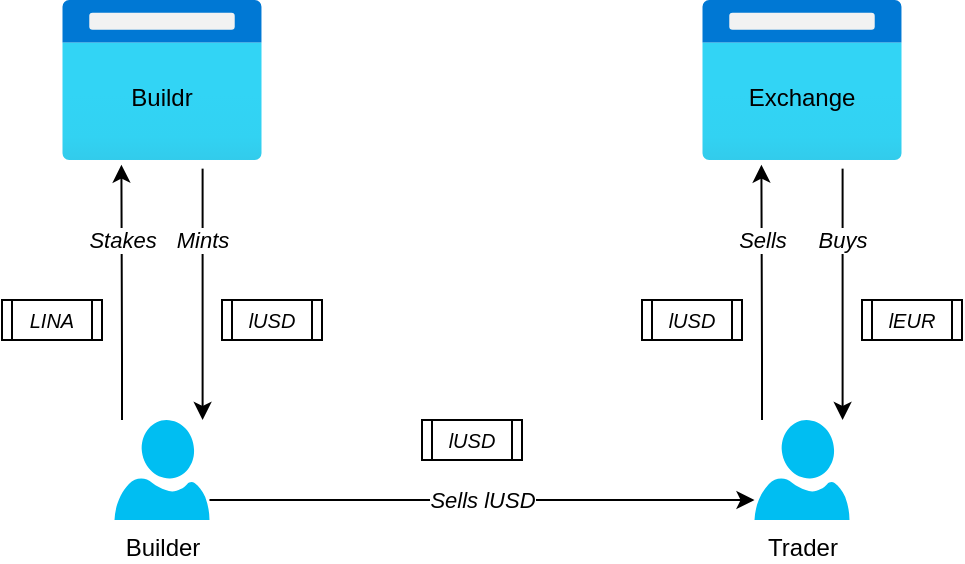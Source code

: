 <mxfile version="21.0.6" type="device"><diagram name="Page-1" id="qqSUvRlL1jouoJkQ_yMf"><mxGraphModel dx="1099" dy="691" grid="1" gridSize="10" guides="1" tooltips="1" connect="1" arrows="1" fold="1" page="1" pageScale="1" pageWidth="850" pageHeight="1100" math="0" shadow="0"><root><mxCell id="0"/><mxCell id="1" parent="0"/><mxCell id="-PqFsse7ZjnduNT8ml-g-17" value="" style="group" parent="1" vertex="1" connectable="0"><mxGeometry x="210" y="90" width="100" height="80" as="geometry"/></mxCell><mxCell id="-PqFsse7ZjnduNT8ml-g-15" value="" style="aspect=fixed;html=1;points=[];align=center;image;fontSize=12;image=img/lib/azure2/general/Browser.svg;" parent="-PqFsse7ZjnduNT8ml-g-17" vertex="1"><mxGeometry width="100" height="80" as="geometry"/></mxCell><mxCell id="-PqFsse7ZjnduNT8ml-g-16" value="Buildr" style="text;html=1;strokeColor=none;fillColor=none;align=center;verticalAlign=middle;whiteSpace=wrap;rounded=0;fontColor=#000000;" parent="-PqFsse7ZjnduNT8ml-g-17" vertex="1"><mxGeometry x="20" y="34" width="60" height="30" as="geometry"/></mxCell><mxCell id="sqlzbz0IshgQpiA3da7p-11" value="&lt;i&gt;Stakes&lt;/i&gt;" style="edgeStyle=orthogonalEdgeStyle;rounded=0;orthogonalLoop=1;jettySize=auto;html=1;entryX=0.297;entryY=1.029;entryDx=0;entryDy=0;entryPerimeter=0;" edge="1" parent="1" source="sqlzbz0IshgQpiA3da7p-5" target="-PqFsse7ZjnduNT8ml-g-15"><mxGeometry x="0.41" relative="1" as="geometry"><mxPoint x="240" y="180" as="targetPoint"/><Array as="points"><mxPoint x="240" y="270"/><mxPoint x="240" y="270"/></Array><mxPoint as="offset"/></mxGeometry></mxCell><mxCell id="sqlzbz0IshgQpiA3da7p-19" value="&lt;i&gt;Sells lUSD&lt;br&gt;&lt;/i&gt;" style="edgeStyle=orthogonalEdgeStyle;rounded=0;orthogonalLoop=1;jettySize=auto;html=1;" edge="1" parent="1" source="sqlzbz0IshgQpiA3da7p-5" target="sqlzbz0IshgQpiA3da7p-25"><mxGeometry relative="1" as="geometry"><mxPoint x="546.25" y="340" as="targetPoint"/><Array as="points"><mxPoint x="350" y="340"/><mxPoint x="350" y="340"/></Array></mxGeometry></mxCell><mxCell id="sqlzbz0IshgQpiA3da7p-5" value="Builder" style="verticalLabelPosition=bottom;html=1;verticalAlign=top;align=center;strokeColor=none;fillColor=#00BEF2;shape=mxgraph.azure.user;" vertex="1" parent="1"><mxGeometry x="236.25" y="300" width="47.5" height="50" as="geometry"/></mxCell><mxCell id="sqlzbz0IshgQpiA3da7p-12" value="&lt;i&gt;Mints&lt;/i&gt;" style="edgeStyle=orthogonalEdgeStyle;rounded=0;orthogonalLoop=1;jettySize=auto;html=1;exitX=0.703;exitY=1.054;exitDx=0;exitDy=0;exitPerimeter=0;" edge="1" parent="1" source="-PqFsse7ZjnduNT8ml-g-15" target="sqlzbz0IshgQpiA3da7p-5"><mxGeometry x="-0.432" relative="1" as="geometry"><mxPoint x="280" y="180" as="sourcePoint"/><Array as="points"><mxPoint x="280" y="270"/><mxPoint x="280" y="270"/></Array><mxPoint as="offset"/></mxGeometry></mxCell><mxCell id="sqlzbz0IshgQpiA3da7p-15" value="&lt;i&gt;&lt;font style=&quot;font-size: 10px;&quot;&gt;&lt;font style=&quot;font-size: 10px;&quot;&gt;LINA&lt;/font&gt;&lt;/font&gt;&lt;/i&gt;" style="shape=process;whiteSpace=wrap;html=1;backgroundOutline=1;" vertex="1" parent="1"><mxGeometry x="180" y="240" width="50" height="20" as="geometry"/></mxCell><mxCell id="sqlzbz0IshgQpiA3da7p-17" value="&lt;i&gt;&lt;font style=&quot;font-size: 10px;&quot;&gt;&lt;font style=&quot;font-size: 10px;&quot;&gt;lUSD&lt;/font&gt;&lt;/font&gt;&lt;/i&gt;" style="shape=process;whiteSpace=wrap;html=1;backgroundOutline=1;" vertex="1" parent="1"><mxGeometry x="290" y="240" width="50" height="20" as="geometry"/></mxCell><mxCell id="sqlzbz0IshgQpiA3da7p-20" value="&lt;i&gt;&lt;font style=&quot;font-size: 10px;&quot;&gt;&lt;font style=&quot;font-size: 10px;&quot;&gt;lUSD&lt;/font&gt;&lt;/font&gt;&lt;/i&gt;" style="shape=process;whiteSpace=wrap;html=1;backgroundOutline=1;" vertex="1" parent="1"><mxGeometry x="390" y="300" width="50" height="20" as="geometry"/></mxCell><mxCell id="sqlzbz0IshgQpiA3da7p-21" value="" style="group" vertex="1" connectable="0" parent="1"><mxGeometry x="530" y="90" width="100" height="80" as="geometry"/></mxCell><mxCell id="sqlzbz0IshgQpiA3da7p-22" value="" style="aspect=fixed;html=1;points=[];align=center;image;fontSize=12;image=img/lib/azure2/general/Browser.svg;" vertex="1" parent="sqlzbz0IshgQpiA3da7p-21"><mxGeometry width="100" height="80" as="geometry"/></mxCell><mxCell id="sqlzbz0IshgQpiA3da7p-23" value="Exchange" style="text;html=1;strokeColor=none;fillColor=none;align=center;verticalAlign=middle;whiteSpace=wrap;rounded=0;fontColor=#000000;" vertex="1" parent="sqlzbz0IshgQpiA3da7p-21"><mxGeometry x="20" y="34" width="60" height="30" as="geometry"/></mxCell><mxCell id="sqlzbz0IshgQpiA3da7p-24" value="&lt;i&gt;Sells&lt;/i&gt;" style="edgeStyle=orthogonalEdgeStyle;rounded=0;orthogonalLoop=1;jettySize=auto;html=1;entryX=0.297;entryY=1.029;entryDx=0;entryDy=0;entryPerimeter=0;" edge="1" parent="1" source="sqlzbz0IshgQpiA3da7p-25" target="sqlzbz0IshgQpiA3da7p-22"><mxGeometry x="0.41" relative="1" as="geometry"><mxPoint x="560" y="180" as="targetPoint"/><Array as="points"><mxPoint x="560" y="270"/><mxPoint x="560" y="270"/></Array><mxPoint as="offset"/></mxGeometry></mxCell><mxCell id="sqlzbz0IshgQpiA3da7p-25" value="Trader" style="verticalLabelPosition=bottom;html=1;verticalAlign=top;align=center;strokeColor=none;fillColor=#00BEF2;shape=mxgraph.azure.user;" vertex="1" parent="1"><mxGeometry x="556.25" y="300" width="47.5" height="50" as="geometry"/></mxCell><mxCell id="sqlzbz0IshgQpiA3da7p-26" value="&lt;i&gt;Buys&lt;/i&gt;" style="edgeStyle=orthogonalEdgeStyle;rounded=0;orthogonalLoop=1;jettySize=auto;html=1;exitX=0.703;exitY=1.054;exitDx=0;exitDy=0;exitPerimeter=0;" edge="1" parent="1" source="sqlzbz0IshgQpiA3da7p-22" target="sqlzbz0IshgQpiA3da7p-25"><mxGeometry x="-0.432" relative="1" as="geometry"><mxPoint x="600" y="180" as="sourcePoint"/><Array as="points"><mxPoint x="600" y="270"/><mxPoint x="600" y="270"/></Array><mxPoint as="offset"/></mxGeometry></mxCell><mxCell id="sqlzbz0IshgQpiA3da7p-27" value="&lt;i&gt;&lt;font style=&quot;font-size: 10px;&quot;&gt;&lt;font style=&quot;font-size: 10px;&quot;&gt;lUSD&lt;/font&gt;&lt;/font&gt;&lt;/i&gt;" style="shape=process;whiteSpace=wrap;html=1;backgroundOutline=1;" vertex="1" parent="1"><mxGeometry x="500" y="240" width="50" height="20" as="geometry"/></mxCell><mxCell id="sqlzbz0IshgQpiA3da7p-28" value="&lt;i&gt;&lt;font style=&quot;font-size: 10px;&quot;&gt;&lt;font style=&quot;font-size: 10px;&quot;&gt;lEUR&lt;/font&gt;&lt;/font&gt;&lt;/i&gt;" style="shape=process;whiteSpace=wrap;html=1;backgroundOutline=1;" vertex="1" parent="1"><mxGeometry x="610" y="240" width="50" height="20" as="geometry"/></mxCell></root></mxGraphModel></diagram></mxfile>